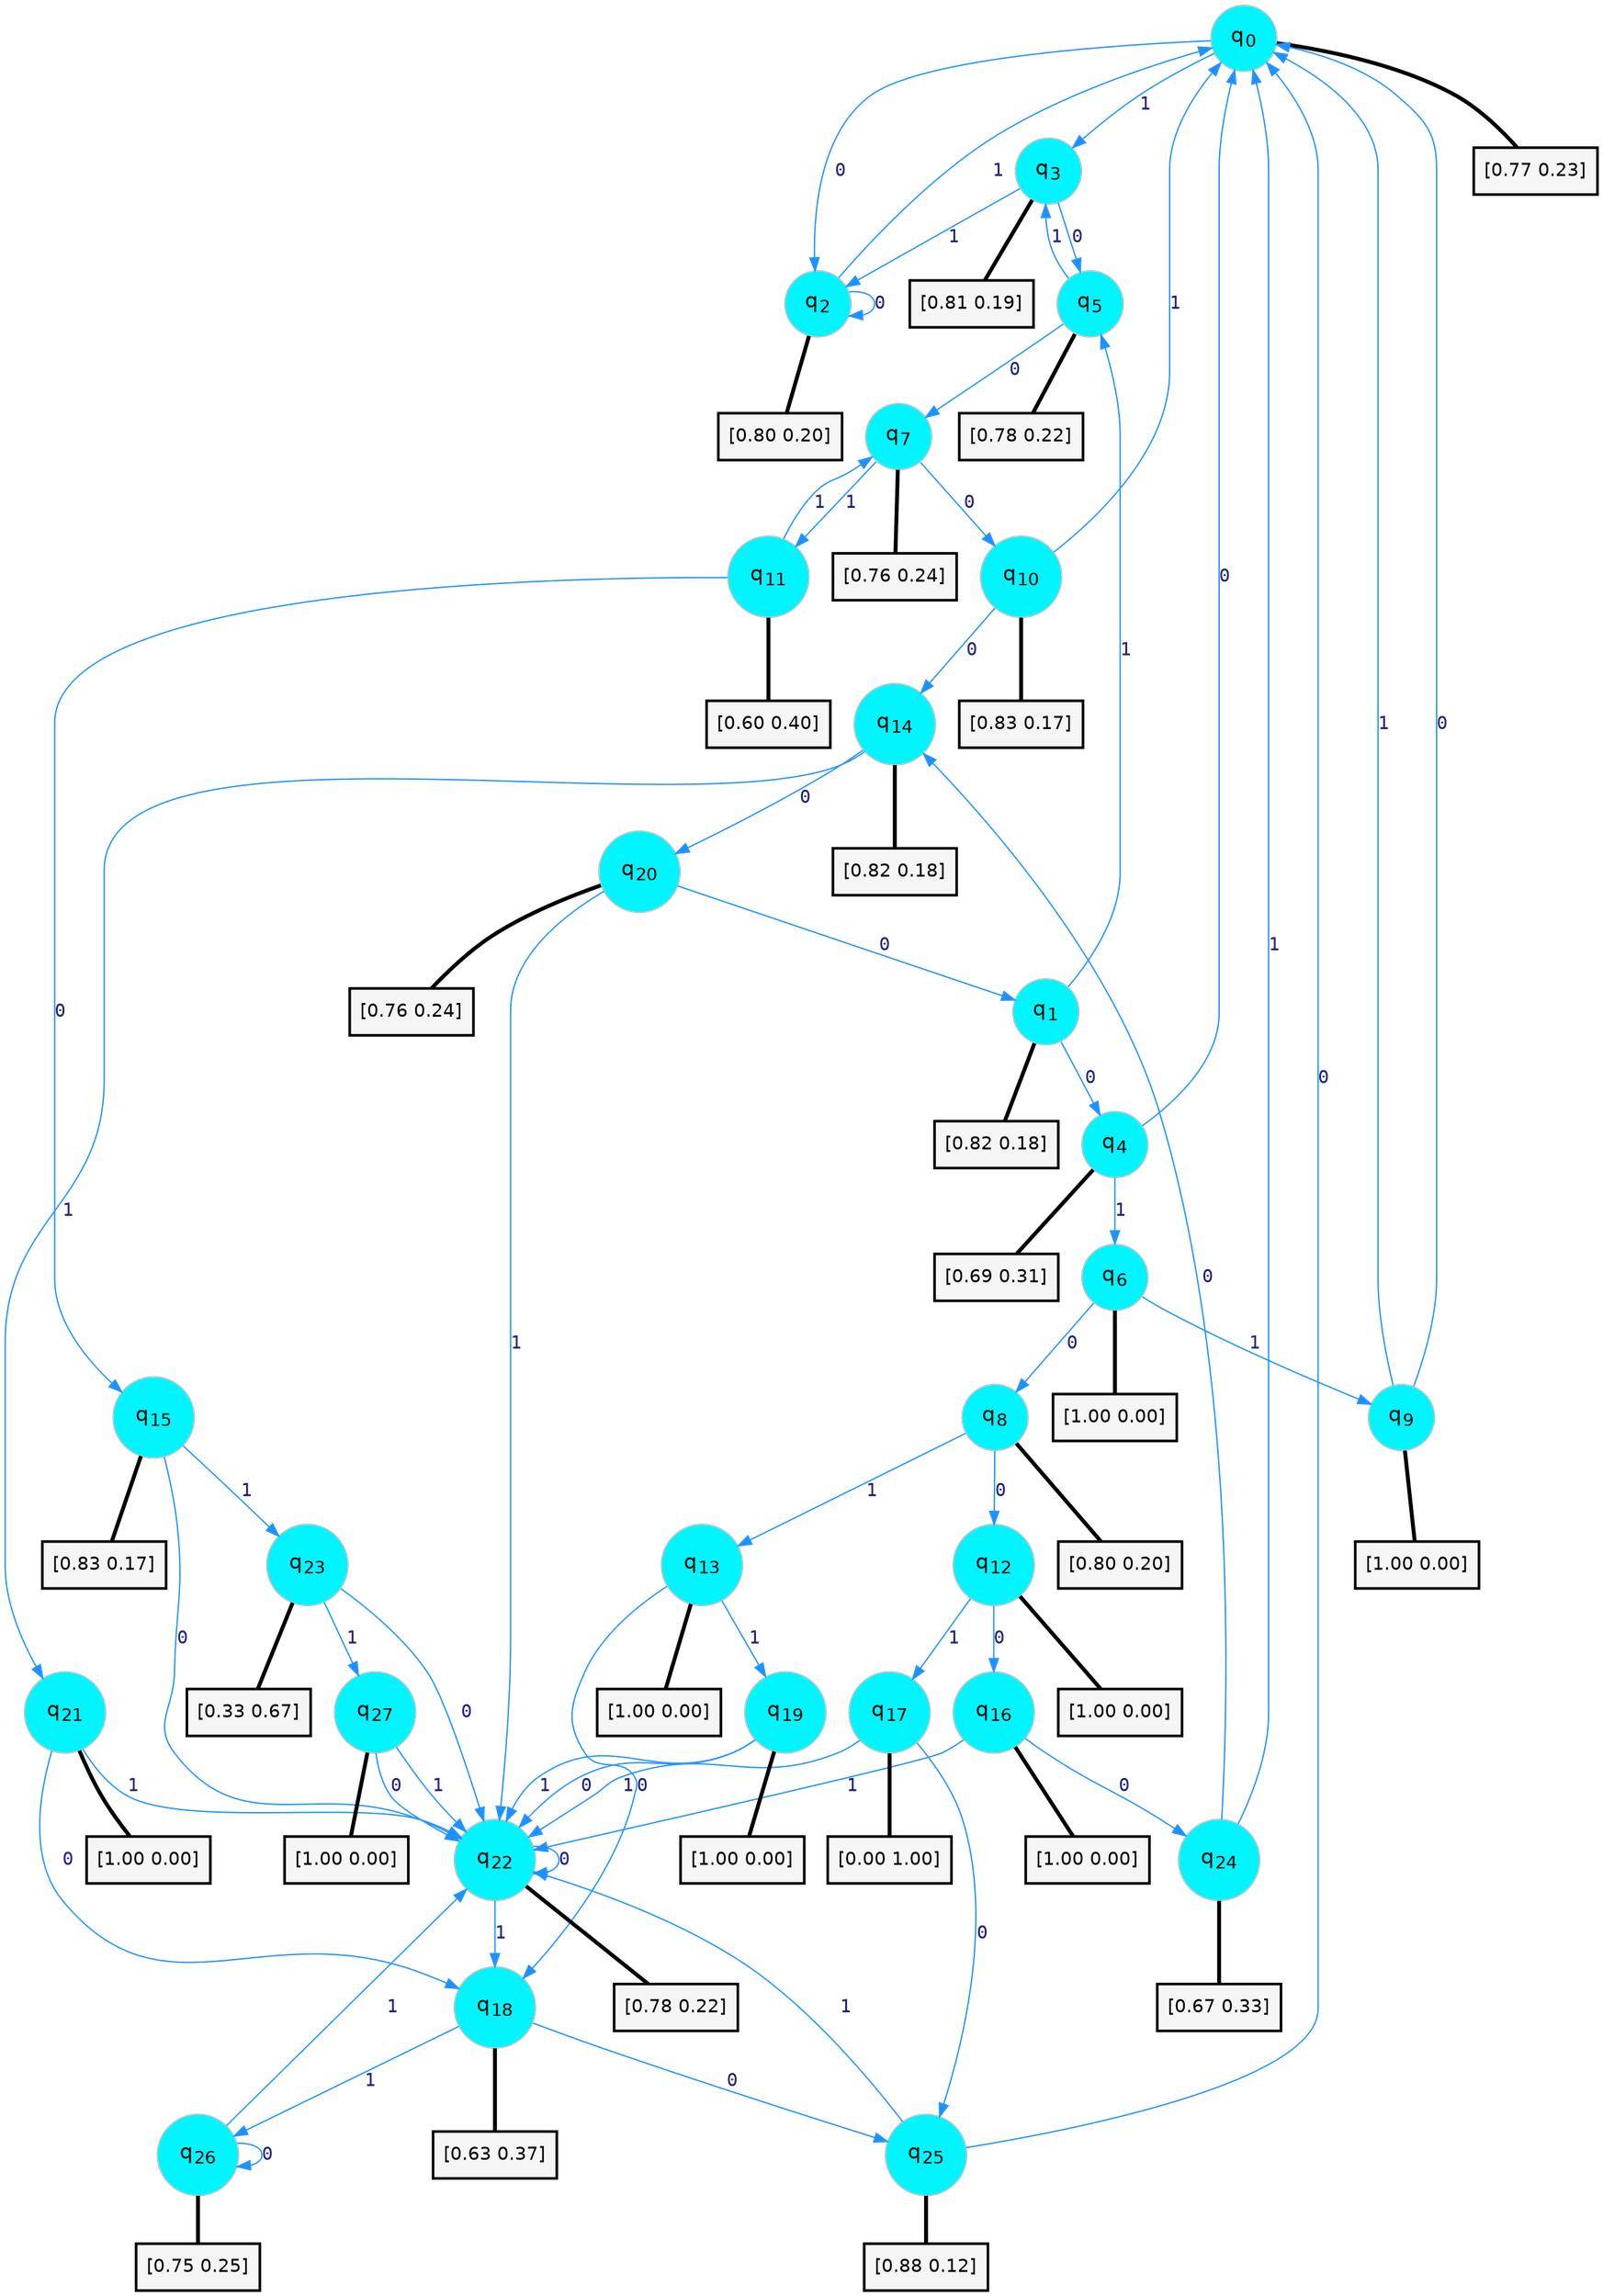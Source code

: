 digraph G {
graph [
bgcolor=transparent, dpi=300, rankdir=TD, size="40,25"];
node [
color=gray, fillcolor=turquoise1, fontcolor=black, fontname=Helvetica, fontsize=16, fontweight=bold, shape=circle, style=filled];
edge [
arrowsize=1, color=dodgerblue1, fontcolor=midnightblue, fontname=courier, fontweight=bold, penwidth=1, style=solid, weight=20];
0[label=<q<SUB>0</SUB>>];
1[label=<q<SUB>1</SUB>>];
2[label=<q<SUB>2</SUB>>];
3[label=<q<SUB>3</SUB>>];
4[label=<q<SUB>4</SUB>>];
5[label=<q<SUB>5</SUB>>];
6[label=<q<SUB>6</SUB>>];
7[label=<q<SUB>7</SUB>>];
8[label=<q<SUB>8</SUB>>];
9[label=<q<SUB>9</SUB>>];
10[label=<q<SUB>10</SUB>>];
11[label=<q<SUB>11</SUB>>];
12[label=<q<SUB>12</SUB>>];
13[label=<q<SUB>13</SUB>>];
14[label=<q<SUB>14</SUB>>];
15[label=<q<SUB>15</SUB>>];
16[label=<q<SUB>16</SUB>>];
17[label=<q<SUB>17</SUB>>];
18[label=<q<SUB>18</SUB>>];
19[label=<q<SUB>19</SUB>>];
20[label=<q<SUB>20</SUB>>];
21[label=<q<SUB>21</SUB>>];
22[label=<q<SUB>22</SUB>>];
23[label=<q<SUB>23</SUB>>];
24[label=<q<SUB>24</SUB>>];
25[label=<q<SUB>25</SUB>>];
26[label=<q<SUB>26</SUB>>];
27[label=<q<SUB>27</SUB>>];
28[label="[0.77 0.23]", shape=box,fontcolor=black, fontname=Helvetica, fontsize=14, penwidth=2, fillcolor=whitesmoke,color=black];
29[label="[0.82 0.18]", shape=box,fontcolor=black, fontname=Helvetica, fontsize=14, penwidth=2, fillcolor=whitesmoke,color=black];
30[label="[0.80 0.20]", shape=box,fontcolor=black, fontname=Helvetica, fontsize=14, penwidth=2, fillcolor=whitesmoke,color=black];
31[label="[0.81 0.19]", shape=box,fontcolor=black, fontname=Helvetica, fontsize=14, penwidth=2, fillcolor=whitesmoke,color=black];
32[label="[0.69 0.31]", shape=box,fontcolor=black, fontname=Helvetica, fontsize=14, penwidth=2, fillcolor=whitesmoke,color=black];
33[label="[0.78 0.22]", shape=box,fontcolor=black, fontname=Helvetica, fontsize=14, penwidth=2, fillcolor=whitesmoke,color=black];
34[label="[1.00 0.00]", shape=box,fontcolor=black, fontname=Helvetica, fontsize=14, penwidth=2, fillcolor=whitesmoke,color=black];
35[label="[0.76 0.24]", shape=box,fontcolor=black, fontname=Helvetica, fontsize=14, penwidth=2, fillcolor=whitesmoke,color=black];
36[label="[0.80 0.20]", shape=box,fontcolor=black, fontname=Helvetica, fontsize=14, penwidth=2, fillcolor=whitesmoke,color=black];
37[label="[1.00 0.00]", shape=box,fontcolor=black, fontname=Helvetica, fontsize=14, penwidth=2, fillcolor=whitesmoke,color=black];
38[label="[0.83 0.17]", shape=box,fontcolor=black, fontname=Helvetica, fontsize=14, penwidth=2, fillcolor=whitesmoke,color=black];
39[label="[0.60 0.40]", shape=box,fontcolor=black, fontname=Helvetica, fontsize=14, penwidth=2, fillcolor=whitesmoke,color=black];
40[label="[1.00 0.00]", shape=box,fontcolor=black, fontname=Helvetica, fontsize=14, penwidth=2, fillcolor=whitesmoke,color=black];
41[label="[1.00 0.00]", shape=box,fontcolor=black, fontname=Helvetica, fontsize=14, penwidth=2, fillcolor=whitesmoke,color=black];
42[label="[0.82 0.18]", shape=box,fontcolor=black, fontname=Helvetica, fontsize=14, penwidth=2, fillcolor=whitesmoke,color=black];
43[label="[0.83 0.17]", shape=box,fontcolor=black, fontname=Helvetica, fontsize=14, penwidth=2, fillcolor=whitesmoke,color=black];
44[label="[1.00 0.00]", shape=box,fontcolor=black, fontname=Helvetica, fontsize=14, penwidth=2, fillcolor=whitesmoke,color=black];
45[label="[0.00 1.00]", shape=box,fontcolor=black, fontname=Helvetica, fontsize=14, penwidth=2, fillcolor=whitesmoke,color=black];
46[label="[0.63 0.37]", shape=box,fontcolor=black, fontname=Helvetica, fontsize=14, penwidth=2, fillcolor=whitesmoke,color=black];
47[label="[1.00 0.00]", shape=box,fontcolor=black, fontname=Helvetica, fontsize=14, penwidth=2, fillcolor=whitesmoke,color=black];
48[label="[0.76 0.24]", shape=box,fontcolor=black, fontname=Helvetica, fontsize=14, penwidth=2, fillcolor=whitesmoke,color=black];
49[label="[1.00 0.00]", shape=box,fontcolor=black, fontname=Helvetica, fontsize=14, penwidth=2, fillcolor=whitesmoke,color=black];
50[label="[0.78 0.22]", shape=box,fontcolor=black, fontname=Helvetica, fontsize=14, penwidth=2, fillcolor=whitesmoke,color=black];
51[label="[0.33 0.67]", shape=box,fontcolor=black, fontname=Helvetica, fontsize=14, penwidth=2, fillcolor=whitesmoke,color=black];
52[label="[0.67 0.33]", shape=box,fontcolor=black, fontname=Helvetica, fontsize=14, penwidth=2, fillcolor=whitesmoke,color=black];
53[label="[0.88 0.12]", shape=box,fontcolor=black, fontname=Helvetica, fontsize=14, penwidth=2, fillcolor=whitesmoke,color=black];
54[label="[0.75 0.25]", shape=box,fontcolor=black, fontname=Helvetica, fontsize=14, penwidth=2, fillcolor=whitesmoke,color=black];
55[label="[1.00 0.00]", shape=box,fontcolor=black, fontname=Helvetica, fontsize=14, penwidth=2, fillcolor=whitesmoke,color=black];
0->2 [label=0];
0->3 [label=1];
0->28 [arrowhead=none, penwidth=3,color=black];
1->4 [label=0];
1->5 [label=1];
1->29 [arrowhead=none, penwidth=3,color=black];
2->2 [label=0];
2->0 [label=1];
2->30 [arrowhead=none, penwidth=3,color=black];
3->5 [label=0];
3->2 [label=1];
3->31 [arrowhead=none, penwidth=3,color=black];
4->0 [label=0];
4->6 [label=1];
4->32 [arrowhead=none, penwidth=3,color=black];
5->7 [label=0];
5->3 [label=1];
5->33 [arrowhead=none, penwidth=3,color=black];
6->8 [label=0];
6->9 [label=1];
6->34 [arrowhead=none, penwidth=3,color=black];
7->10 [label=0];
7->11 [label=1];
7->35 [arrowhead=none, penwidth=3,color=black];
8->12 [label=0];
8->13 [label=1];
8->36 [arrowhead=none, penwidth=3,color=black];
9->0 [label=0];
9->0 [label=1];
9->37 [arrowhead=none, penwidth=3,color=black];
10->14 [label=0];
10->0 [label=1];
10->38 [arrowhead=none, penwidth=3,color=black];
11->15 [label=0];
11->7 [label=1];
11->39 [arrowhead=none, penwidth=3,color=black];
12->16 [label=0];
12->17 [label=1];
12->40 [arrowhead=none, penwidth=3,color=black];
13->18 [label=0];
13->19 [label=1];
13->41 [arrowhead=none, penwidth=3,color=black];
14->20 [label=0];
14->21 [label=1];
14->42 [arrowhead=none, penwidth=3,color=black];
15->22 [label=0];
15->23 [label=1];
15->43 [arrowhead=none, penwidth=3,color=black];
16->24 [label=0];
16->22 [label=1];
16->44 [arrowhead=none, penwidth=3,color=black];
17->25 [label=0];
17->22 [label=1];
17->45 [arrowhead=none, penwidth=3,color=black];
18->25 [label=0];
18->26 [label=1];
18->46 [arrowhead=none, penwidth=3,color=black];
19->22 [label=0];
19->22 [label=1];
19->47 [arrowhead=none, penwidth=3,color=black];
20->1 [label=0];
20->22 [label=1];
20->48 [arrowhead=none, penwidth=3,color=black];
21->18 [label=0];
21->22 [label=1];
21->49 [arrowhead=none, penwidth=3,color=black];
22->22 [label=0];
22->18 [label=1];
22->50 [arrowhead=none, penwidth=3,color=black];
23->22 [label=0];
23->27 [label=1];
23->51 [arrowhead=none, penwidth=3,color=black];
24->14 [label=0];
24->0 [label=1];
24->52 [arrowhead=none, penwidth=3,color=black];
25->0 [label=0];
25->22 [label=1];
25->53 [arrowhead=none, penwidth=3,color=black];
26->26 [label=0];
26->22 [label=1];
26->54 [arrowhead=none, penwidth=3,color=black];
27->22 [label=0];
27->22 [label=1];
27->55 [arrowhead=none, penwidth=3,color=black];
}
